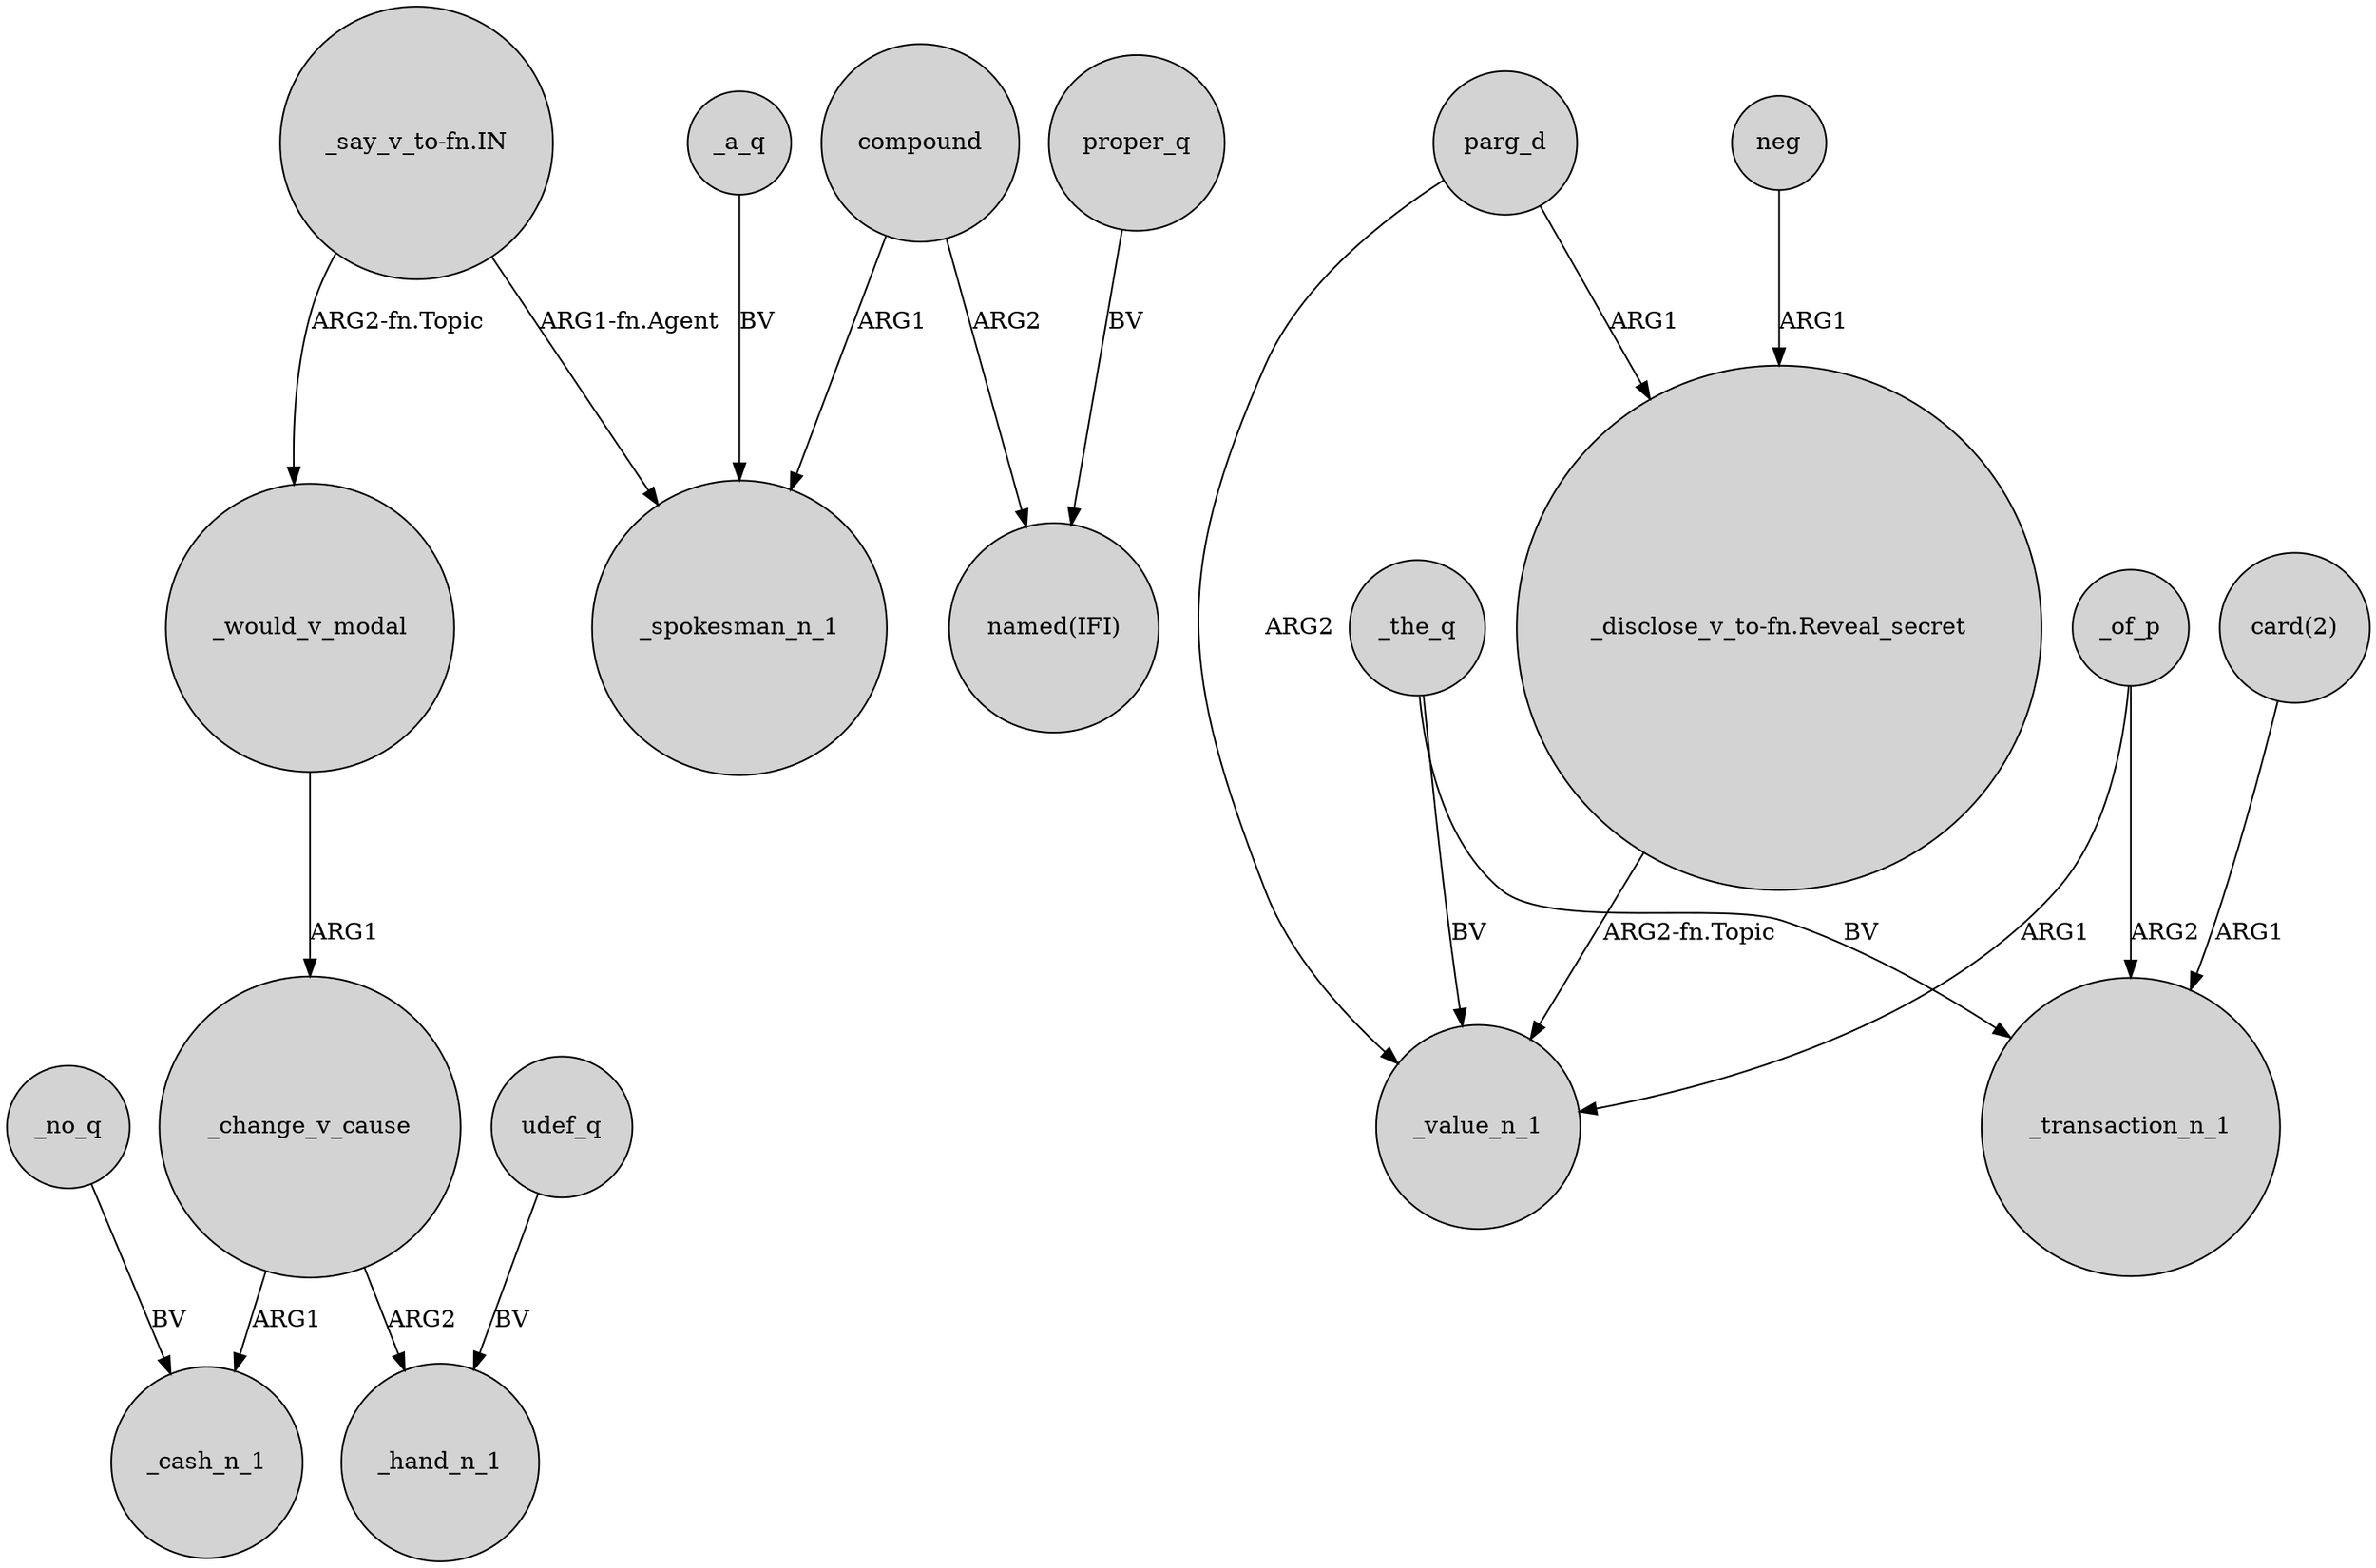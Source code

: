 digraph {
	node [shape=circle style=filled]
	"_say_v_to-fn.IN" -> _would_v_modal [label="ARG2-fn.Topic"]
	_would_v_modal -> _change_v_cause [label=ARG1]
	parg_d -> _value_n_1 [label=ARG2]
	_change_v_cause -> _cash_n_1 [label=ARG1]
	_no_q -> _cash_n_1 [label=BV]
	_of_p -> _value_n_1 [label=ARG1]
	"card(2)" -> _transaction_n_1 [label=ARG1]
	neg -> "_disclose_v_to-fn.Reveal_secret" [label=ARG1]
	"_disclose_v_to-fn.Reveal_secret" -> _value_n_1 [label="ARG2-fn.Topic"]
	compound -> "named(IFI)" [label=ARG2]
	_change_v_cause -> _hand_n_1 [label=ARG2]
	"_say_v_to-fn.IN" -> _spokesman_n_1 [label="ARG1-fn.Agent"]
	parg_d -> "_disclose_v_to-fn.Reveal_secret" [label=ARG1]
	proper_q -> "named(IFI)" [label=BV]
	compound -> _spokesman_n_1 [label=ARG1]
	udef_q -> _hand_n_1 [label=BV]
	_the_q -> _value_n_1 [label=BV]
	_a_q -> _spokesman_n_1 [label=BV]
	_the_q -> _transaction_n_1 [label=BV]
	_of_p -> _transaction_n_1 [label=ARG2]
}
